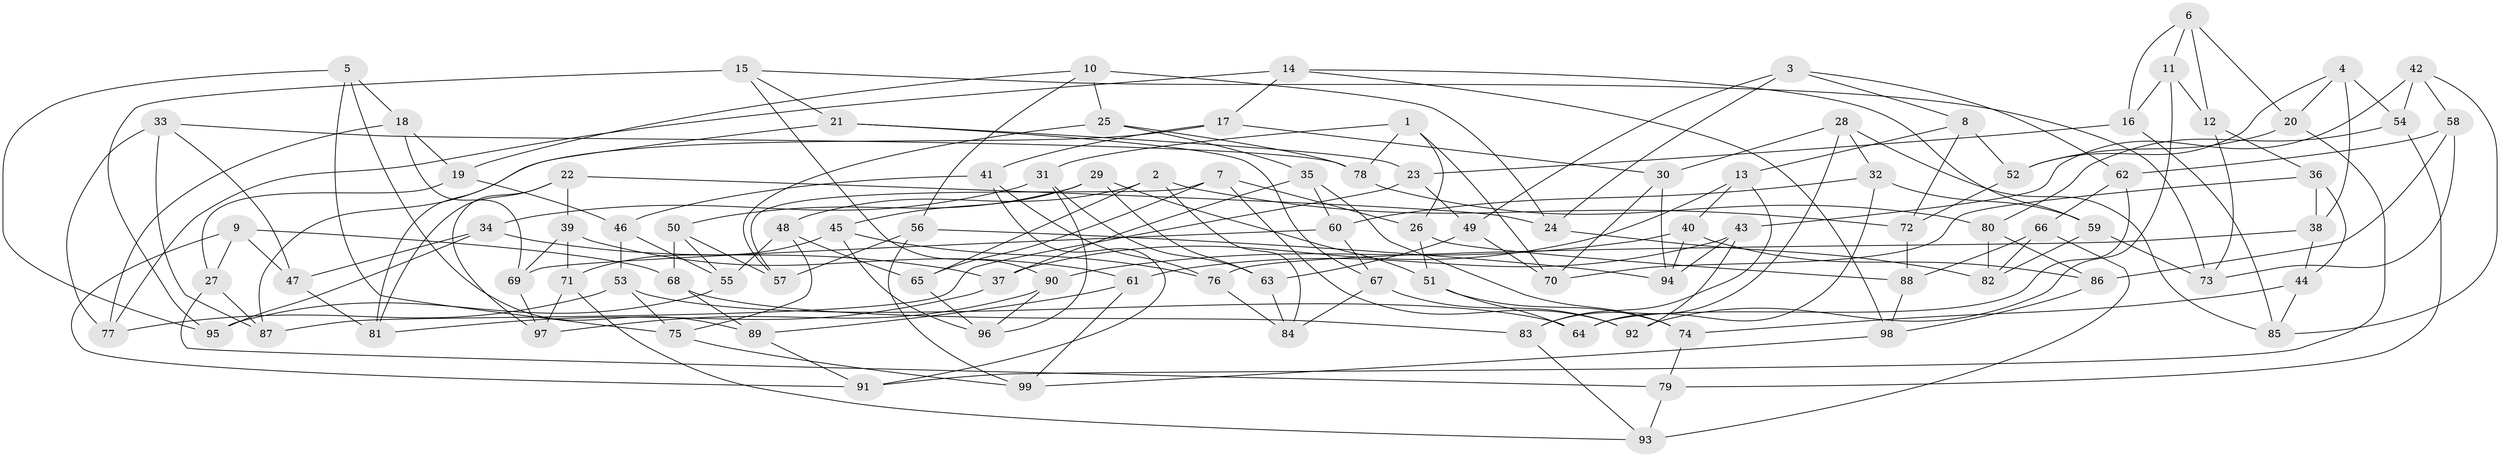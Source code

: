 // coarse degree distribution, {6: 0.4603174603174603, 4: 0.4126984126984127, 5: 0.09523809523809523, 3: 0.031746031746031744}
// Generated by graph-tools (version 1.1) at 2025/52/02/27/25 19:52:33]
// undirected, 99 vertices, 198 edges
graph export_dot {
graph [start="1"]
  node [color=gray90,style=filled];
  1;
  2;
  3;
  4;
  5;
  6;
  7;
  8;
  9;
  10;
  11;
  12;
  13;
  14;
  15;
  16;
  17;
  18;
  19;
  20;
  21;
  22;
  23;
  24;
  25;
  26;
  27;
  28;
  29;
  30;
  31;
  32;
  33;
  34;
  35;
  36;
  37;
  38;
  39;
  40;
  41;
  42;
  43;
  44;
  45;
  46;
  47;
  48;
  49;
  50;
  51;
  52;
  53;
  54;
  55;
  56;
  57;
  58;
  59;
  60;
  61;
  62;
  63;
  64;
  65;
  66;
  67;
  68;
  69;
  70;
  71;
  72;
  73;
  74;
  75;
  76;
  77;
  78;
  79;
  80;
  81;
  82;
  83;
  84;
  85;
  86;
  87;
  88;
  89;
  90;
  91;
  92;
  93;
  94;
  95;
  96;
  97;
  98;
  99;
  1 -- 26;
  1 -- 70;
  1 -- 78;
  1 -- 31;
  2 -- 48;
  2 -- 65;
  2 -- 84;
  2 -- 72;
  3 -- 8;
  3 -- 62;
  3 -- 49;
  3 -- 24;
  4 -- 52;
  4 -- 54;
  4 -- 20;
  4 -- 38;
  5 -- 18;
  5 -- 95;
  5 -- 75;
  5 -- 89;
  6 -- 20;
  6 -- 11;
  6 -- 16;
  6 -- 12;
  7 -- 26;
  7 -- 57;
  7 -- 65;
  7 -- 92;
  8 -- 13;
  8 -- 52;
  8 -- 72;
  9 -- 68;
  9 -- 27;
  9 -- 47;
  9 -- 91;
  10 -- 24;
  10 -- 19;
  10 -- 56;
  10 -- 25;
  11 -- 16;
  11 -- 92;
  11 -- 12;
  12 -- 73;
  12 -- 36;
  13 -- 40;
  13 -- 37;
  13 -- 83;
  14 -- 77;
  14 -- 17;
  14 -- 98;
  14 -- 59;
  15 -- 73;
  15 -- 90;
  15 -- 95;
  15 -- 21;
  16 -- 23;
  16 -- 85;
  17 -- 41;
  17 -- 30;
  17 -- 87;
  18 -- 77;
  18 -- 19;
  18 -- 69;
  19 -- 46;
  19 -- 27;
  20 -- 91;
  20 -- 52;
  21 -- 23;
  21 -- 81;
  21 -- 67;
  22 -- 24;
  22 -- 81;
  22 -- 39;
  22 -- 97;
  23 -- 49;
  23 -- 87;
  24 -- 82;
  25 -- 57;
  25 -- 78;
  25 -- 35;
  26 -- 51;
  26 -- 88;
  27 -- 87;
  27 -- 79;
  28 -- 30;
  28 -- 32;
  28 -- 83;
  28 -- 85;
  29 -- 63;
  29 -- 51;
  29 -- 45;
  29 -- 50;
  30 -- 70;
  30 -- 94;
  31 -- 63;
  31 -- 34;
  31 -- 96;
  32 -- 60;
  32 -- 64;
  32 -- 59;
  33 -- 78;
  33 -- 87;
  33 -- 47;
  33 -- 77;
  34 -- 37;
  34 -- 47;
  34 -- 95;
  35 -- 74;
  35 -- 60;
  35 -- 37;
  36 -- 70;
  36 -- 44;
  36 -- 38;
  37 -- 81;
  38 -- 44;
  38 -- 76;
  39 -- 61;
  39 -- 69;
  39 -- 71;
  40 -- 94;
  40 -- 86;
  40 -- 90;
  41 -- 91;
  41 -- 76;
  41 -- 46;
  42 -- 58;
  42 -- 43;
  42 -- 54;
  42 -- 85;
  43 -- 92;
  43 -- 94;
  43 -- 61;
  44 -- 74;
  44 -- 85;
  45 -- 96;
  45 -- 71;
  45 -- 76;
  46 -- 53;
  46 -- 55;
  47 -- 81;
  48 -- 65;
  48 -- 55;
  48 -- 75;
  49 -- 63;
  49 -- 70;
  50 -- 55;
  50 -- 57;
  50 -- 68;
  51 -- 64;
  51 -- 74;
  52 -- 72;
  53 -- 77;
  53 -- 64;
  53 -- 75;
  54 -- 79;
  54 -- 80;
  55 -- 95;
  56 -- 94;
  56 -- 99;
  56 -- 57;
  58 -- 73;
  58 -- 86;
  58 -- 62;
  59 -- 82;
  59 -- 73;
  60 -- 69;
  60 -- 67;
  61 -- 89;
  61 -- 99;
  62 -- 66;
  62 -- 64;
  63 -- 84;
  65 -- 96;
  66 -- 88;
  66 -- 82;
  66 -- 93;
  67 -- 92;
  67 -- 84;
  68 -- 89;
  68 -- 83;
  69 -- 97;
  71 -- 93;
  71 -- 97;
  72 -- 88;
  74 -- 79;
  75 -- 99;
  76 -- 84;
  78 -- 80;
  79 -- 93;
  80 -- 82;
  80 -- 86;
  83 -- 93;
  86 -- 98;
  88 -- 98;
  89 -- 91;
  90 -- 96;
  90 -- 97;
  98 -- 99;
}
